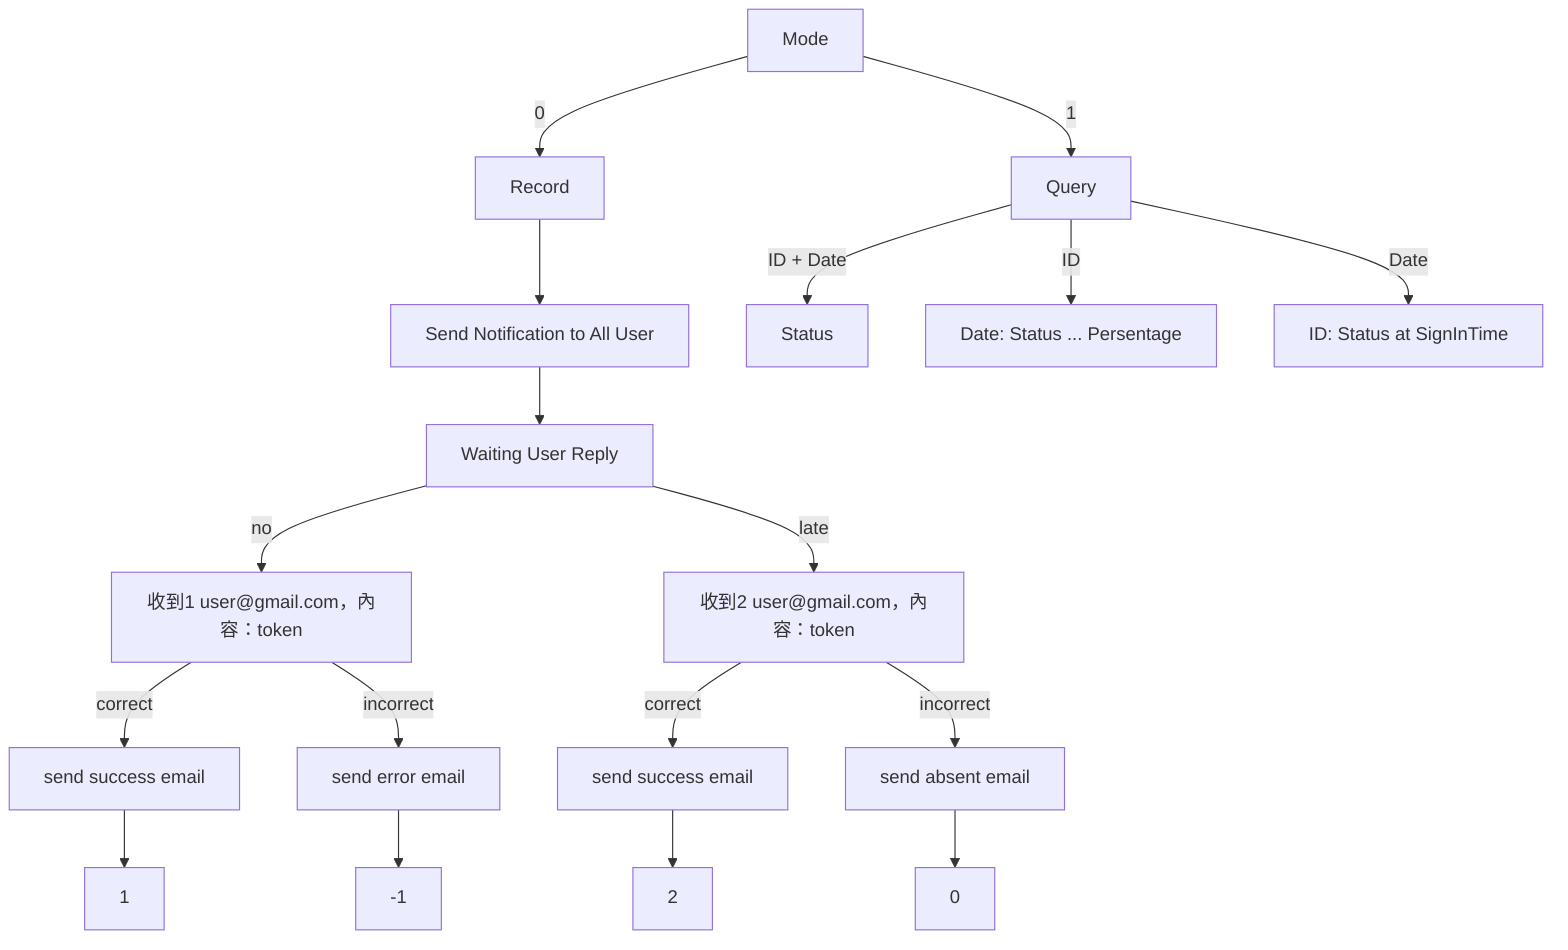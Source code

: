graph TD
    Mode -- 0 --> A

    A[Record] --> B[Send Notification to All User]
    B --> C[Waiting User Reply]
    
    C -->|no| D[收到1 user@gmail.com，內容：token]
    C -->|late| E[收到2 user@gmail.com，內容：token]
    
    D -->|correct| F[send success email] --> G[1]
    D -->|incorrect| H[send error email] --> I[-1]
    
    E -->|correct| J[send success email] --> K[2]
    E -->|incorrect| L[send absent email] --> M[0]


    Mode -- 1 --> N

    N[Query] --> |ID + Date| O[Status]
    N[Query] --> |ID| P[Date: Status ... Persentage]
    N[Query] --> |Date| Q[ID: Status at SignInTime]